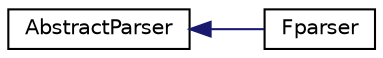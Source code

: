 digraph "Graphical Class Hierarchy"
{
 // LATEX_PDF_SIZE
  edge [fontname="Helvetica",fontsize="10",labelfontname="Helvetica",labelfontsize="10"];
  node [fontname="Helvetica",fontsize="10",shape=record];
  rankdir="LR";
  Node0 [label="AbstractParser",height=0.2,width=0.4,color="black", fillcolor="white", style="filled",URL="$classAbstractParser.html",tooltip=" "];
  Node0 -> Node1 [dir="back",color="midnightblue",fontsize="10",style="solid",fontname="Helvetica"];
  Node1 [label="Fparser",height=0.2,width=0.4,color="black", fillcolor="white", style="filled",URL="$classFparser.html",tooltip=" "];
}
